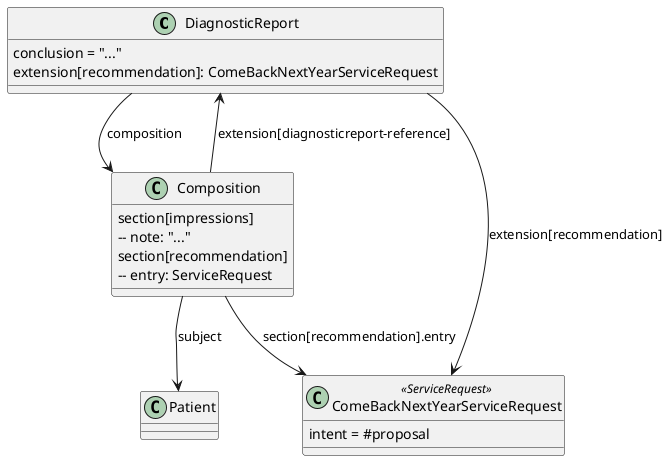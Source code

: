 @startuml
    
    DiagnosticReport --> Composition: composition
    DiagnosticReport --> ComeBackNextYearServiceRequest: extension[recommendation]
    
    Composition --> Patient: subject
    Composition --> DiagnosticReport: extension[diagnosticreport-reference]
    Composition --> ComeBackNextYearServiceRequest: section[recommendation].entry
    

    class Composition [[./Composition-CompositionStructured.html]] {
        section[impressions]
        -- note: "..."
        section[recommendation]
        -- entry: ServiceRequest
    }

    class DiagnosticReport [[./DiagnosticReport-DiagnosticReportStructured.html]] {
        conclusion = "..."
        extension[recommendation]: ComeBackNextYearServiceRequest
    }
    
    class ComeBackNextYearServiceRequest <<ServiceRequest>> [[./ServiceRequest-ComeBackNextYearServiceRequest.html]]{
        intent = #proposal
    }

@enduml